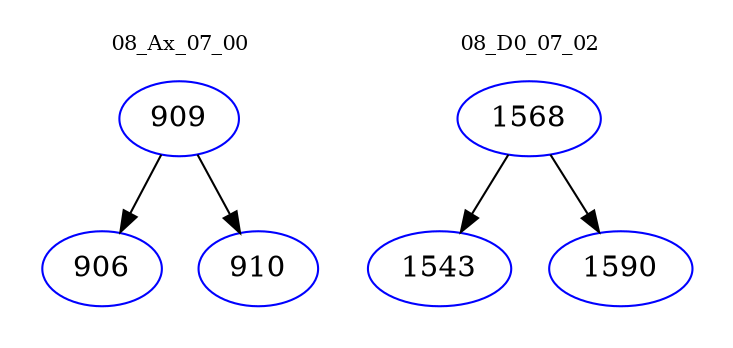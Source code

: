 digraph{
subgraph cluster_0 {
color = white
label = "08_Ax_07_00";
fontsize=10;
T0_909 [label="909", color="blue"]
T0_909 -> T0_906 [color="black"]
T0_906 [label="906", color="blue"]
T0_909 -> T0_910 [color="black"]
T0_910 [label="910", color="blue"]
}
subgraph cluster_1 {
color = white
label = "08_D0_07_02";
fontsize=10;
T1_1568 [label="1568", color="blue"]
T1_1568 -> T1_1543 [color="black"]
T1_1543 [label="1543", color="blue"]
T1_1568 -> T1_1590 [color="black"]
T1_1590 [label="1590", color="blue"]
}
}

